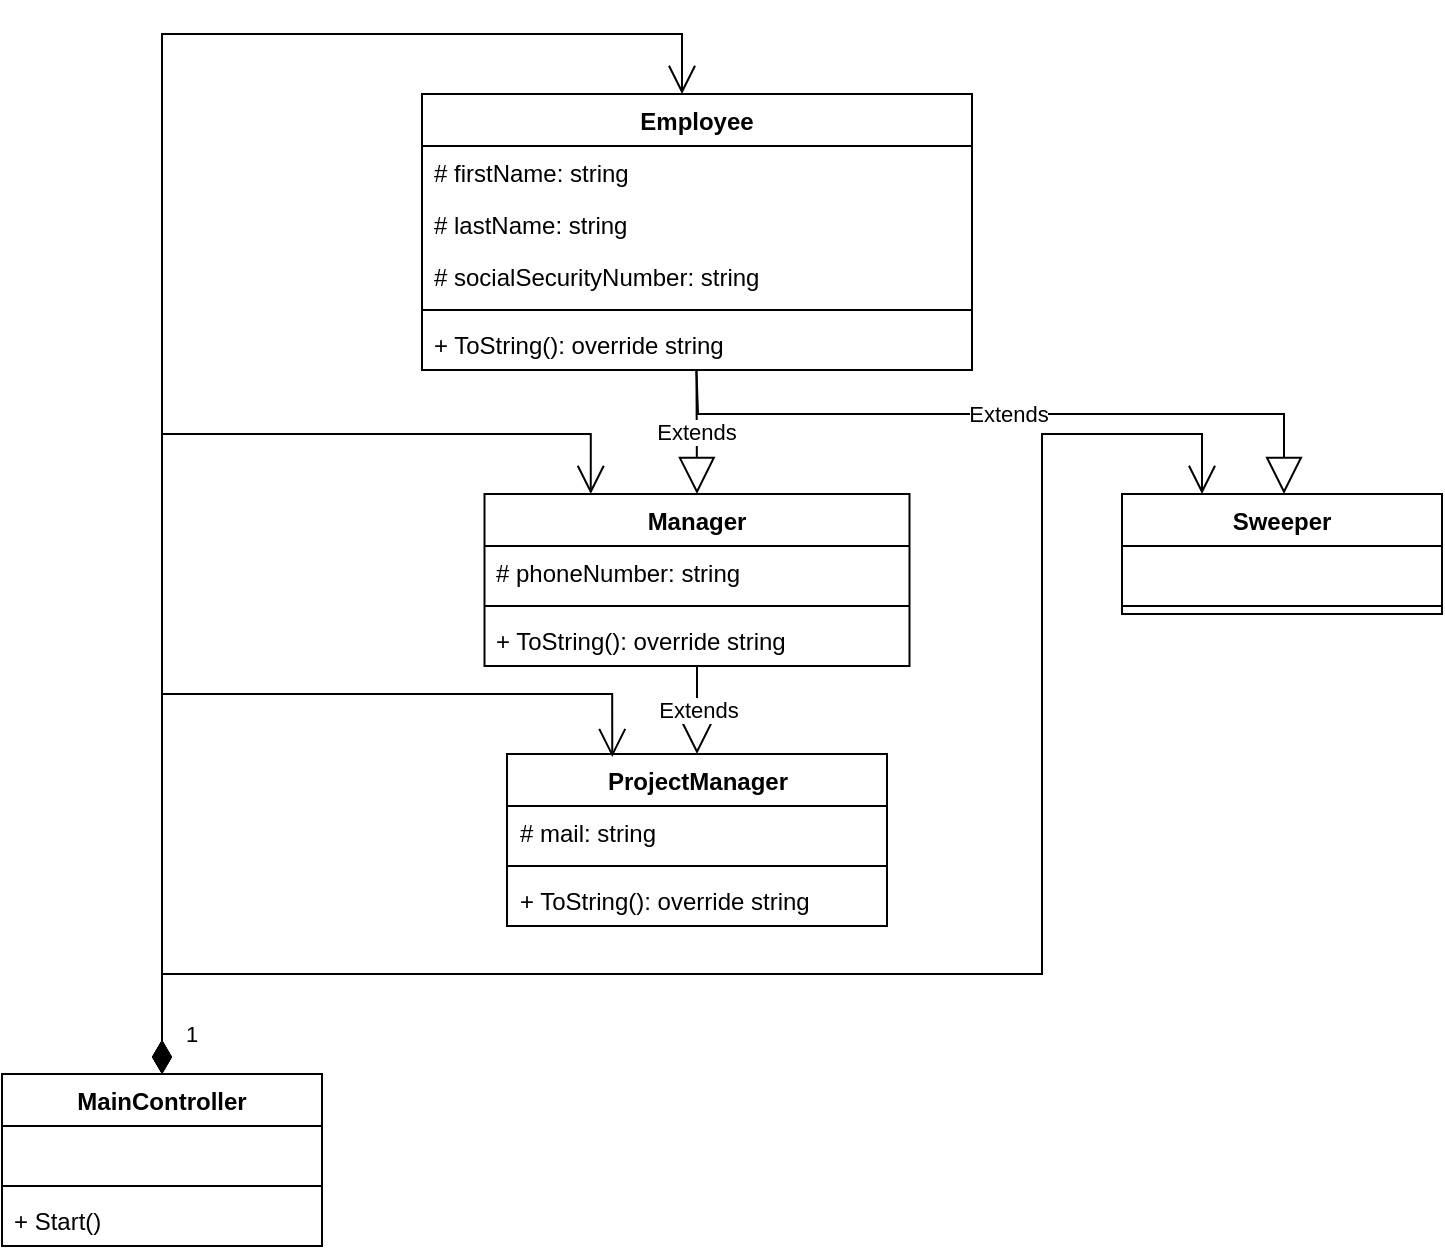 <mxfile version="21.7.5" type="device">
  <diagram id="C5RBs43oDa-KdzZeNtuy" name="Page-1">
    <mxGraphModel dx="1434" dy="844" grid="1" gridSize="10" guides="1" tooltips="1" connect="1" arrows="1" fold="1" page="1" pageScale="1" pageWidth="827" pageHeight="1169" math="0" shadow="0">
      <root>
        <mxCell id="WIyWlLk6GJQsqaUBKTNV-0" />
        <mxCell id="WIyWlLk6GJQsqaUBKTNV-1" parent="WIyWlLk6GJQsqaUBKTNV-0" />
        <mxCell id="Fs1v9Kote1sIdHuwxXdO-0" value="Employee" style="swimlane;fontStyle=1;align=center;verticalAlign=top;childLayout=stackLayout;horizontal=1;startSize=26;horizontalStack=0;resizeParent=1;resizeParentMax=0;resizeLast=0;collapsible=1;marginBottom=0;whiteSpace=wrap;html=1;" vertex="1" parent="WIyWlLk6GJQsqaUBKTNV-1">
          <mxGeometry x="240" y="50" width="275" height="138" as="geometry" />
        </mxCell>
        <mxCell id="Fs1v9Kote1sIdHuwxXdO-1" value="# firstName: string" style="text;strokeColor=none;fillColor=none;align=left;verticalAlign=top;spacingLeft=4;spacingRight=4;overflow=hidden;rotatable=0;points=[[0,0.5],[1,0.5]];portConstraint=eastwest;whiteSpace=wrap;html=1;" vertex="1" parent="Fs1v9Kote1sIdHuwxXdO-0">
          <mxGeometry y="26" width="275" height="26" as="geometry" />
        </mxCell>
        <mxCell id="Fs1v9Kote1sIdHuwxXdO-18" value="# lastName: string" style="text;strokeColor=none;fillColor=none;align=left;verticalAlign=top;spacingLeft=4;spacingRight=4;overflow=hidden;rotatable=0;points=[[0,0.5],[1,0.5]];portConstraint=eastwest;whiteSpace=wrap;html=1;" vertex="1" parent="Fs1v9Kote1sIdHuwxXdO-0">
          <mxGeometry y="52" width="275" height="26" as="geometry" />
        </mxCell>
        <mxCell id="Fs1v9Kote1sIdHuwxXdO-20" value="# socialSecurityNumber: string" style="text;strokeColor=none;fillColor=none;align=left;verticalAlign=top;spacingLeft=4;spacingRight=4;overflow=hidden;rotatable=0;points=[[0,0.5],[1,0.5]];portConstraint=eastwest;whiteSpace=wrap;html=1;" vertex="1" parent="Fs1v9Kote1sIdHuwxXdO-0">
          <mxGeometry y="78" width="275" height="26" as="geometry" />
        </mxCell>
        <mxCell id="Fs1v9Kote1sIdHuwxXdO-2" value="" style="line;strokeWidth=1;fillColor=none;align=left;verticalAlign=middle;spacingTop=-1;spacingLeft=3;spacingRight=3;rotatable=0;labelPosition=right;points=[];portConstraint=eastwest;strokeColor=inherit;" vertex="1" parent="Fs1v9Kote1sIdHuwxXdO-0">
          <mxGeometry y="104" width="275" height="8" as="geometry" />
        </mxCell>
        <mxCell id="Fs1v9Kote1sIdHuwxXdO-47" value="+ ToString(): override string" style="text;strokeColor=none;fillColor=none;align=left;verticalAlign=top;spacingLeft=4;spacingRight=4;overflow=hidden;rotatable=0;points=[[0,0.5],[1,0.5]];portConstraint=eastwest;whiteSpace=wrap;html=1;" vertex="1" parent="Fs1v9Kote1sIdHuwxXdO-0">
          <mxGeometry y="112" width="275" height="26" as="geometry" />
        </mxCell>
        <mxCell id="Fs1v9Kote1sIdHuwxXdO-4" value="Manager" style="swimlane;fontStyle=1;align=center;verticalAlign=top;childLayout=stackLayout;horizontal=1;startSize=26;horizontalStack=0;resizeParent=1;resizeParentMax=0;resizeLast=0;collapsible=1;marginBottom=0;whiteSpace=wrap;html=1;" vertex="1" parent="WIyWlLk6GJQsqaUBKTNV-1">
          <mxGeometry x="271.25" y="250" width="212.5" height="86" as="geometry" />
        </mxCell>
        <mxCell id="Fs1v9Kote1sIdHuwxXdO-5" value="# phoneNumber: string" style="text;strokeColor=none;fillColor=none;align=left;verticalAlign=top;spacingLeft=4;spacingRight=4;overflow=hidden;rotatable=0;points=[[0,0.5],[1,0.5]];portConstraint=eastwest;whiteSpace=wrap;html=1;" vertex="1" parent="Fs1v9Kote1sIdHuwxXdO-4">
          <mxGeometry y="26" width="212.5" height="26" as="geometry" />
        </mxCell>
        <mxCell id="Fs1v9Kote1sIdHuwxXdO-6" value="" style="line;strokeWidth=1;fillColor=none;align=left;verticalAlign=middle;spacingTop=-1;spacingLeft=3;spacingRight=3;rotatable=0;labelPosition=right;points=[];portConstraint=eastwest;strokeColor=inherit;" vertex="1" parent="Fs1v9Kote1sIdHuwxXdO-4">
          <mxGeometry y="52" width="212.5" height="8" as="geometry" />
        </mxCell>
        <mxCell id="Fs1v9Kote1sIdHuwxXdO-48" value="+ ToString(): override string" style="text;strokeColor=none;fillColor=none;align=left;verticalAlign=top;spacingLeft=4;spacingRight=4;overflow=hidden;rotatable=0;points=[[0,0.5],[1,0.5]];portConstraint=eastwest;whiteSpace=wrap;html=1;" vertex="1" parent="Fs1v9Kote1sIdHuwxXdO-4">
          <mxGeometry y="60" width="212.5" height="26" as="geometry" />
        </mxCell>
        <mxCell id="Fs1v9Kote1sIdHuwxXdO-8" value="ProjectManager" style="swimlane;fontStyle=1;align=center;verticalAlign=top;childLayout=stackLayout;horizontal=1;startSize=26;horizontalStack=0;resizeParent=1;resizeParentMax=0;resizeLast=0;collapsible=1;marginBottom=0;whiteSpace=wrap;html=1;" vertex="1" parent="WIyWlLk6GJQsqaUBKTNV-1">
          <mxGeometry x="282.5" y="380" width="190" height="86" as="geometry" />
        </mxCell>
        <mxCell id="Fs1v9Kote1sIdHuwxXdO-9" value="# mail: string" style="text;strokeColor=none;fillColor=none;align=left;verticalAlign=top;spacingLeft=4;spacingRight=4;overflow=hidden;rotatable=0;points=[[0,0.5],[1,0.5]];portConstraint=eastwest;whiteSpace=wrap;html=1;" vertex="1" parent="Fs1v9Kote1sIdHuwxXdO-8">
          <mxGeometry y="26" width="190" height="26" as="geometry" />
        </mxCell>
        <mxCell id="Fs1v9Kote1sIdHuwxXdO-10" value="" style="line;strokeWidth=1;fillColor=none;align=left;verticalAlign=middle;spacingTop=-1;spacingLeft=3;spacingRight=3;rotatable=0;labelPosition=right;points=[];portConstraint=eastwest;strokeColor=inherit;" vertex="1" parent="Fs1v9Kote1sIdHuwxXdO-8">
          <mxGeometry y="52" width="190" height="8" as="geometry" />
        </mxCell>
        <mxCell id="Fs1v9Kote1sIdHuwxXdO-50" value="+ ToString(): override string" style="text;strokeColor=none;fillColor=none;align=left;verticalAlign=top;spacingLeft=4;spacingRight=4;overflow=hidden;rotatable=0;points=[[0,0.5],[1,0.5]];portConstraint=eastwest;whiteSpace=wrap;html=1;" vertex="1" parent="Fs1v9Kote1sIdHuwxXdO-8">
          <mxGeometry y="60" width="190" height="26" as="geometry" />
        </mxCell>
        <mxCell id="Fs1v9Kote1sIdHuwxXdO-14" value="Sweeper" style="swimlane;fontStyle=1;align=center;verticalAlign=top;childLayout=stackLayout;horizontal=1;startSize=26;horizontalStack=0;resizeParent=1;resizeParentMax=0;resizeLast=0;collapsible=1;marginBottom=0;whiteSpace=wrap;html=1;" vertex="1" parent="WIyWlLk6GJQsqaUBKTNV-1">
          <mxGeometry x="590" y="250" width="160" height="60" as="geometry" />
        </mxCell>
        <mxCell id="Fs1v9Kote1sIdHuwxXdO-15" value="&amp;nbsp;&lt;br&gt;" style="text;strokeColor=none;fillColor=none;align=left;verticalAlign=top;spacingLeft=4;spacingRight=4;overflow=hidden;rotatable=0;points=[[0,0.5],[1,0.5]];portConstraint=eastwest;whiteSpace=wrap;html=1;" vertex="1" parent="Fs1v9Kote1sIdHuwxXdO-14">
          <mxGeometry y="26" width="160" height="26" as="geometry" />
        </mxCell>
        <mxCell id="Fs1v9Kote1sIdHuwxXdO-16" value="" style="line;strokeWidth=1;fillColor=none;align=left;verticalAlign=middle;spacingTop=-1;spacingLeft=3;spacingRight=3;rotatable=0;labelPosition=right;points=[];portConstraint=eastwest;strokeColor=inherit;" vertex="1" parent="Fs1v9Kote1sIdHuwxXdO-14">
          <mxGeometry y="52" width="160" height="8" as="geometry" />
        </mxCell>
        <mxCell id="Fs1v9Kote1sIdHuwxXdO-27" value="Extends" style="endArrow=block;endSize=16;endFill=0;html=1;rounded=0;entryX=0.5;entryY=0;entryDx=0;entryDy=0;exitX=0.499;exitY=1.013;exitDx=0;exitDy=0;exitPerimeter=0;" edge="1" parent="WIyWlLk6GJQsqaUBKTNV-1" source="Fs1v9Kote1sIdHuwxXdO-47" target="Fs1v9Kote1sIdHuwxXdO-4">
          <mxGeometry width="160" relative="1" as="geometry">
            <mxPoint x="370" y="190" as="sourcePoint" />
            <mxPoint x="685" y="580" as="targetPoint" />
          </mxGeometry>
        </mxCell>
        <mxCell id="Fs1v9Kote1sIdHuwxXdO-29" value="Extends" style="endArrow=block;endSize=16;endFill=0;html=1;rounded=0;exitX=0.5;exitY=1;exitDx=0;exitDy=0;entryX=0.5;entryY=0;entryDx=0;entryDy=0;" edge="1" parent="WIyWlLk6GJQsqaUBKTNV-1" source="Fs1v9Kote1sIdHuwxXdO-4" target="Fs1v9Kote1sIdHuwxXdO-8">
          <mxGeometry width="160" relative="1" as="geometry">
            <mxPoint x="604.5" y="420" as="sourcePoint" />
            <mxPoint x="604.5" y="508" as="targetPoint" />
          </mxGeometry>
        </mxCell>
        <mxCell id="Fs1v9Kote1sIdHuwxXdO-35" value="MainController&lt;br&gt;" style="swimlane;fontStyle=1;align=center;verticalAlign=top;childLayout=stackLayout;horizontal=1;startSize=26;horizontalStack=0;resizeParent=1;resizeParentMax=0;resizeLast=0;collapsible=1;marginBottom=0;whiteSpace=wrap;html=1;" vertex="1" parent="WIyWlLk6GJQsqaUBKTNV-1">
          <mxGeometry x="30" y="540" width="160" height="86" as="geometry" />
        </mxCell>
        <mxCell id="Fs1v9Kote1sIdHuwxXdO-36" value="&amp;nbsp;" style="text;strokeColor=none;fillColor=none;align=left;verticalAlign=top;spacingLeft=4;spacingRight=4;overflow=hidden;rotatable=0;points=[[0,0.5],[1,0.5]];portConstraint=eastwest;whiteSpace=wrap;html=1;" vertex="1" parent="Fs1v9Kote1sIdHuwxXdO-35">
          <mxGeometry y="26" width="160" height="26" as="geometry" />
        </mxCell>
        <mxCell id="Fs1v9Kote1sIdHuwxXdO-37" value="" style="line;strokeWidth=1;fillColor=none;align=left;verticalAlign=middle;spacingTop=-1;spacingLeft=3;spacingRight=3;rotatable=0;labelPosition=right;points=[];portConstraint=eastwest;strokeColor=inherit;" vertex="1" parent="Fs1v9Kote1sIdHuwxXdO-35">
          <mxGeometry y="52" width="160" height="8" as="geometry" />
        </mxCell>
        <mxCell id="Fs1v9Kote1sIdHuwxXdO-38" value="+ Start()" style="text;strokeColor=none;fillColor=none;align=left;verticalAlign=top;spacingLeft=4;spacingRight=4;overflow=hidden;rotatable=0;points=[[0,0.5],[1,0.5]];portConstraint=eastwest;whiteSpace=wrap;html=1;" vertex="1" parent="Fs1v9Kote1sIdHuwxXdO-35">
          <mxGeometry y="60" width="160" height="26" as="geometry" />
        </mxCell>
        <mxCell id="Fs1v9Kote1sIdHuwxXdO-41" value="1" style="endArrow=open;html=1;endSize=12;startArrow=diamondThin;startSize=14;startFill=1;edgeStyle=orthogonalEdgeStyle;align=left;verticalAlign=bottom;rounded=0;exitX=0.5;exitY=0;exitDx=0;exitDy=0;" edge="1" parent="WIyWlLk6GJQsqaUBKTNV-1" source="Fs1v9Kote1sIdHuwxXdO-35">
          <mxGeometry x="-0.973" y="-10" relative="1" as="geometry">
            <mxPoint x="70" y="470" as="sourcePoint" />
            <mxPoint x="370" y="50" as="targetPoint" />
            <Array as="points">
              <mxPoint x="110" y="20" />
              <mxPoint x="370" y="20" />
              <mxPoint x="370" y="50" />
            </Array>
            <mxPoint as="offset" />
          </mxGeometry>
        </mxCell>
        <mxCell id="Fs1v9Kote1sIdHuwxXdO-44" value="1" style="endArrow=open;html=1;endSize=12;startArrow=diamondThin;startSize=14;startFill=1;edgeStyle=orthogonalEdgeStyle;align=left;verticalAlign=bottom;rounded=0;entryX=0.25;entryY=0;entryDx=0;entryDy=0;exitX=0.5;exitY=0;exitDx=0;exitDy=0;" edge="1" parent="WIyWlLk6GJQsqaUBKTNV-1" source="Fs1v9Kote1sIdHuwxXdO-35" target="Fs1v9Kote1sIdHuwxXdO-4">
          <mxGeometry x="-0.962" y="-10" relative="1" as="geometry">
            <mxPoint x="130" y="310" as="sourcePoint" />
            <mxPoint x="200" y="260" as="targetPoint" />
            <Array as="points">
              <mxPoint x="110" y="220" />
              <mxPoint x="324" y="220" />
            </Array>
            <mxPoint as="offset" />
          </mxGeometry>
        </mxCell>
        <mxCell id="Fs1v9Kote1sIdHuwxXdO-45" value="1" style="endArrow=open;html=1;endSize=12;startArrow=diamondThin;startSize=14;startFill=1;edgeStyle=orthogonalEdgeStyle;align=left;verticalAlign=bottom;rounded=0;entryX=0.277;entryY=0.018;entryDx=0;entryDy=0;entryPerimeter=0;exitX=0.5;exitY=0;exitDx=0;exitDy=0;" edge="1" parent="WIyWlLk6GJQsqaUBKTNV-1" source="Fs1v9Kote1sIdHuwxXdO-35" target="Fs1v9Kote1sIdHuwxXdO-8">
          <mxGeometry x="-0.948" y="-10" relative="1" as="geometry">
            <mxPoint x="220" y="520" as="sourcePoint" />
            <mxPoint x="380" y="520" as="targetPoint" />
            <Array as="points">
              <mxPoint x="110" y="350" />
              <mxPoint x="335" y="350" />
            </Array>
            <mxPoint as="offset" />
          </mxGeometry>
        </mxCell>
        <mxCell id="Fs1v9Kote1sIdHuwxXdO-46" value="1" style="endArrow=open;html=1;endSize=12;startArrow=diamondThin;startSize=14;startFill=1;edgeStyle=orthogonalEdgeStyle;align=left;verticalAlign=bottom;rounded=0;exitX=0.5;exitY=0;exitDx=0;exitDy=0;entryX=0.25;entryY=0;entryDx=0;entryDy=0;" edge="1" parent="WIyWlLk6GJQsqaUBKTNV-1" source="Fs1v9Kote1sIdHuwxXdO-35" target="Fs1v9Kote1sIdHuwxXdO-14">
          <mxGeometry x="-0.975" y="-10" relative="1" as="geometry">
            <mxPoint x="270" y="540" as="sourcePoint" />
            <mxPoint x="430" y="540" as="targetPoint" />
            <Array as="points">
              <mxPoint x="110" y="490" />
              <mxPoint x="550" y="490" />
              <mxPoint x="550" y="220" />
              <mxPoint x="630" y="220" />
            </Array>
            <mxPoint as="offset" />
          </mxGeometry>
        </mxCell>
        <mxCell id="Fs1v9Kote1sIdHuwxXdO-51" value="Extends" style="endArrow=block;endSize=16;endFill=0;html=1;rounded=0;entryX=0.5;entryY=0;entryDx=0;entryDy=0;exitX=0.499;exitY=1.016;exitDx=0;exitDy=0;exitPerimeter=0;" edge="1" parent="WIyWlLk6GJQsqaUBKTNV-1" source="Fs1v9Kote1sIdHuwxXdO-47">
          <mxGeometry x="-0.002" width="160" relative="1" as="geometry">
            <mxPoint x="378.5" y="188.0" as="sourcePoint" />
            <mxPoint x="671" y="250" as="targetPoint" />
            <Array as="points">
              <mxPoint x="378" y="210" />
              <mxPoint x="671" y="210" />
            </Array>
            <mxPoint as="offset" />
          </mxGeometry>
        </mxCell>
      </root>
    </mxGraphModel>
  </diagram>
</mxfile>
